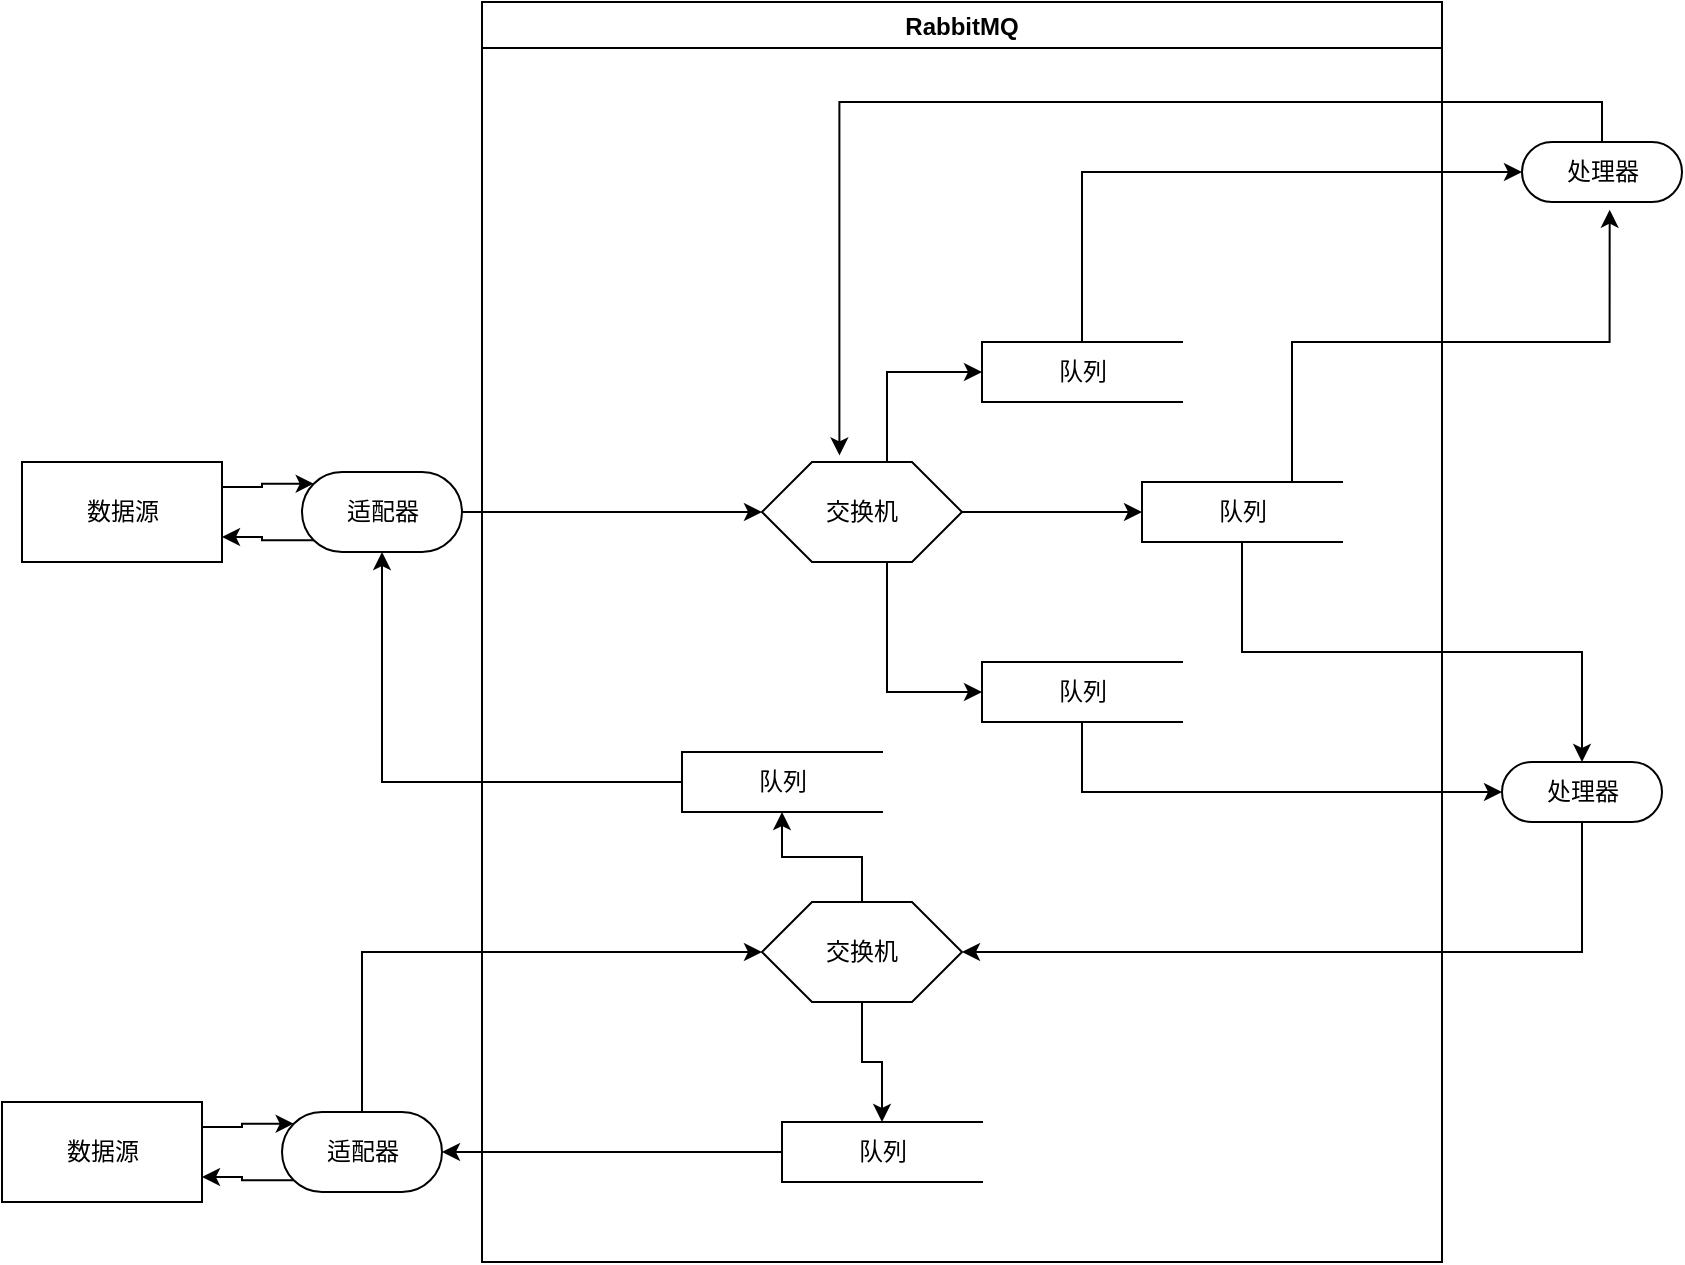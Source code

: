 <mxfile version="14.9.6" type="device"><diagram name="nyaabot" id="5d7acffa-a066-3a61-03fe-96351882024d"><mxGraphModel dx="1086" dy="840" grid="1" gridSize="10" guides="1" tooltips="1" connect="1" arrows="1" fold="1" page="1" pageScale="1" pageWidth="1100" pageHeight="850" background="#ffffff" math="0" shadow="0"><root><mxCell id="0"/><mxCell id="1" parent="0"/><mxCell id="HWqYoH9WEbI6Rjbq8eBe-38" value="RabbitMQ" style="swimlane;" parent="1" vertex="1"><mxGeometry x="340" y="110" width="480" height="630" as="geometry"/></mxCell><mxCell id="HWqYoH9WEbI6Rjbq8eBe-13" style="edgeStyle=orthogonalEdgeStyle;rounded=0;orthogonalLoop=1;jettySize=auto;html=1;exitX=1;exitY=0.25;exitDx=0;exitDy=0;entryX=0;entryY=0;entryDx=5.86;entryDy=5.86;entryPerimeter=0;" parent="1" source="HWqYoH9WEbI6Rjbq8eBe-4" target="HWqYoH9WEbI6Rjbq8eBe-8" edge="1"><mxGeometry relative="1" as="geometry"/></mxCell><mxCell id="HWqYoH9WEbI6Rjbq8eBe-4" value="数据源" style="html=1;dashed=0;whitespace=wrap;" parent="1" vertex="1"><mxGeometry x="110" y="340" width="100" height="50" as="geometry"/></mxCell><mxCell id="HWqYoH9WEbI6Rjbq8eBe-12" style="edgeStyle=orthogonalEdgeStyle;rounded=0;orthogonalLoop=1;jettySize=auto;html=1;exitX=0;exitY=0;exitDx=5.86;exitDy=34.14;exitPerimeter=0;entryX=1;entryY=0.75;entryDx=0;entryDy=0;" parent="1" source="HWqYoH9WEbI6Rjbq8eBe-8" target="HWqYoH9WEbI6Rjbq8eBe-4" edge="1"><mxGeometry relative="1" as="geometry"/></mxCell><mxCell id="HWqYoH9WEbI6Rjbq8eBe-16" style="edgeStyle=orthogonalEdgeStyle;rounded=0;orthogonalLoop=1;jettySize=auto;html=1;exitX=1;exitY=0.5;exitDx=0;exitDy=0;exitPerimeter=0;entryX=0;entryY=0.5;entryDx=0;entryDy=0;" parent="1" source="HWqYoH9WEbI6Rjbq8eBe-8" target="HWqYoH9WEbI6Rjbq8eBe-15" edge="1"><mxGeometry relative="1" as="geometry"/></mxCell><mxCell id="HWqYoH9WEbI6Rjbq8eBe-8" value="适配器" style="html=1;dashed=0;whitespace=wrap;shape=mxgraph.dfd.start" parent="1" vertex="1"><mxGeometry x="250" y="345" width="80" height="40" as="geometry"/></mxCell><mxCell id="HWqYoH9WEbI6Rjbq8eBe-35" style="edgeStyle=orthogonalEdgeStyle;rounded=0;orthogonalLoop=1;jettySize=auto;html=1;exitX=0.5;exitY=0;exitDx=0;exitDy=0;entryX=0;entryY=0.5;entryDx=0;entryDy=0;entryPerimeter=0;" parent="1" source="HWqYoH9WEbI6Rjbq8eBe-14" target="HWqYoH9WEbI6Rjbq8eBe-33" edge="1"><mxGeometry relative="1" as="geometry"/></mxCell><mxCell id="HWqYoH9WEbI6Rjbq8eBe-14" value="队列" style="html=1;dashed=0;whitespace=wrap;shape=partialRectangle;right=0;" parent="1" vertex="1"><mxGeometry x="590" y="280" width="100" height="30" as="geometry"/></mxCell><mxCell id="HWqYoH9WEbI6Rjbq8eBe-17" style="edgeStyle=orthogonalEdgeStyle;rounded=0;orthogonalLoop=1;jettySize=auto;html=1;exitX=0.625;exitY=0;exitDx=0;exitDy=0;entryX=0;entryY=0.5;entryDx=0;entryDy=0;" parent="1" source="HWqYoH9WEbI6Rjbq8eBe-15" target="HWqYoH9WEbI6Rjbq8eBe-14" edge="1"><mxGeometry relative="1" as="geometry"/></mxCell><mxCell id="HWqYoH9WEbI6Rjbq8eBe-19" style="edgeStyle=orthogonalEdgeStyle;rounded=0;orthogonalLoop=1;jettySize=auto;html=1;exitX=1;exitY=0.5;exitDx=0;exitDy=0;entryX=0;entryY=0.5;entryDx=0;entryDy=0;" parent="1" source="HWqYoH9WEbI6Rjbq8eBe-15" target="HWqYoH9WEbI6Rjbq8eBe-18" edge="1"><mxGeometry relative="1" as="geometry"/></mxCell><mxCell id="HWqYoH9WEbI6Rjbq8eBe-21" style="edgeStyle=orthogonalEdgeStyle;rounded=0;orthogonalLoop=1;jettySize=auto;html=1;exitX=0.625;exitY=1;exitDx=0;exitDy=0;entryX=0;entryY=0.5;entryDx=0;entryDy=0;" parent="1" source="HWqYoH9WEbI6Rjbq8eBe-15" target="HWqYoH9WEbI6Rjbq8eBe-20" edge="1"><mxGeometry relative="1" as="geometry"/></mxCell><mxCell id="HWqYoH9WEbI6Rjbq8eBe-15" value="交换机" style="shape=hexagon;perimeter=hexagonPerimeter2;whiteSpace=wrap;html=1;size=0.25" parent="1" vertex="1"><mxGeometry x="480" y="340" width="100" height="50" as="geometry"/></mxCell><mxCell id="HWqYoH9WEbI6Rjbq8eBe-25" style="edgeStyle=orthogonalEdgeStyle;rounded=0;orthogonalLoop=1;jettySize=auto;html=1;exitX=0.5;exitY=1;exitDx=0;exitDy=0;entryX=0.5;entryY=0.5;entryDx=0;entryDy=-15;entryPerimeter=0;" parent="1" source="HWqYoH9WEbI6Rjbq8eBe-18" target="HWqYoH9WEbI6Rjbq8eBe-22" edge="1"><mxGeometry relative="1" as="geometry"/></mxCell><mxCell id="HWqYoH9WEbI6Rjbq8eBe-34" style="edgeStyle=orthogonalEdgeStyle;rounded=0;orthogonalLoop=1;jettySize=auto;html=1;exitX=0.75;exitY=0;exitDx=0;exitDy=0;entryX=0.548;entryY=1.129;entryDx=0;entryDy=0;entryPerimeter=0;" parent="1" source="HWqYoH9WEbI6Rjbq8eBe-18" target="HWqYoH9WEbI6Rjbq8eBe-33" edge="1"><mxGeometry relative="1" as="geometry"/></mxCell><mxCell id="HWqYoH9WEbI6Rjbq8eBe-18" value="队列" style="html=1;dashed=0;whitespace=wrap;shape=partialRectangle;right=0;" parent="1" vertex="1"><mxGeometry x="670" y="350" width="100" height="30" as="geometry"/></mxCell><mxCell id="HWqYoH9WEbI6Rjbq8eBe-23" style="edgeStyle=orthogonalEdgeStyle;rounded=0;orthogonalLoop=1;jettySize=auto;html=1;exitX=0.5;exitY=1;exitDx=0;exitDy=0;entryX=0;entryY=0.5;entryDx=0;entryDy=0;entryPerimeter=0;" parent="1" source="HWqYoH9WEbI6Rjbq8eBe-20" target="HWqYoH9WEbI6Rjbq8eBe-22" edge="1"><mxGeometry relative="1" as="geometry"/></mxCell><mxCell id="HWqYoH9WEbI6Rjbq8eBe-20" value="队列" style="html=1;dashed=0;whitespace=wrap;shape=partialRectangle;right=0;" parent="1" vertex="1"><mxGeometry x="590" y="440" width="100" height="30" as="geometry"/></mxCell><mxCell id="HWqYoH9WEbI6Rjbq8eBe-27" style="edgeStyle=orthogonalEdgeStyle;rounded=0;orthogonalLoop=1;jettySize=auto;html=1;exitX=0.5;exitY=0.5;exitDx=0;exitDy=15;exitPerimeter=0;entryX=1;entryY=0.5;entryDx=0;entryDy=0;" parent="1" source="HWqYoH9WEbI6Rjbq8eBe-22" target="HWqYoH9WEbI6Rjbq8eBe-26" edge="1"><mxGeometry relative="1" as="geometry"/></mxCell><mxCell id="HWqYoH9WEbI6Rjbq8eBe-22" value="处理器" style="html=1;dashed=0;whitespace=wrap;shape=mxgraph.dfd.start" parent="1" vertex="1"><mxGeometry x="850" y="490" width="80" height="30" as="geometry"/></mxCell><mxCell id="HWqYoH9WEbI6Rjbq8eBe-29" style="edgeStyle=orthogonalEdgeStyle;rounded=0;orthogonalLoop=1;jettySize=auto;html=1;exitX=0.5;exitY=0;exitDx=0;exitDy=0;entryX=0.5;entryY=1;entryDx=0;entryDy=0;" parent="1" source="HWqYoH9WEbI6Rjbq8eBe-26" target="HWqYoH9WEbI6Rjbq8eBe-28" edge="1"><mxGeometry relative="1" as="geometry"/></mxCell><mxCell id="HWqYoH9WEbI6Rjbq8eBe-32" style="edgeStyle=orthogonalEdgeStyle;rounded=0;orthogonalLoop=1;jettySize=auto;html=1;exitX=0.5;exitY=1;exitDx=0;exitDy=0;" parent="1" source="HWqYoH9WEbI6Rjbq8eBe-26" target="HWqYoH9WEbI6Rjbq8eBe-31" edge="1"><mxGeometry relative="1" as="geometry"/></mxCell><mxCell id="HWqYoH9WEbI6Rjbq8eBe-26" value="交换机" style="shape=hexagon;perimeter=hexagonPerimeter2;whiteSpace=wrap;html=1;size=0.25" parent="1" vertex="1"><mxGeometry x="480" y="560" width="100" height="50" as="geometry"/></mxCell><mxCell id="HWqYoH9WEbI6Rjbq8eBe-30" style="edgeStyle=orthogonalEdgeStyle;rounded=0;orthogonalLoop=1;jettySize=auto;html=1;exitX=0;exitY=0.5;exitDx=0;exitDy=0;entryX=0.5;entryY=0.5;entryDx=0;entryDy=20;entryPerimeter=0;" parent="1" source="HWqYoH9WEbI6Rjbq8eBe-28" target="HWqYoH9WEbI6Rjbq8eBe-8" edge="1"><mxGeometry relative="1" as="geometry"/></mxCell><mxCell id="HWqYoH9WEbI6Rjbq8eBe-28" value="队列" style="html=1;dashed=0;whitespace=wrap;shape=partialRectangle;right=0;" parent="1" vertex="1"><mxGeometry x="440" y="485" width="100" height="30" as="geometry"/></mxCell><mxCell id="HWqYoH9WEbI6Rjbq8eBe-43" style="edgeStyle=orthogonalEdgeStyle;rounded=0;orthogonalLoop=1;jettySize=auto;html=1;exitX=0;exitY=0.5;exitDx=0;exitDy=0;entryX=1;entryY=0.5;entryDx=0;entryDy=0;entryPerimeter=0;" parent="1" source="HWqYoH9WEbI6Rjbq8eBe-31" target="HWqYoH9WEbI6Rjbq8eBe-39" edge="1"><mxGeometry relative="1" as="geometry"/></mxCell><mxCell id="HWqYoH9WEbI6Rjbq8eBe-31" value="队列" style="html=1;dashed=0;whitespace=wrap;shape=partialRectangle;right=0;" parent="1" vertex="1"><mxGeometry x="490" y="670" width="100" height="30" as="geometry"/></mxCell><mxCell id="HWqYoH9WEbI6Rjbq8eBe-36" style="edgeStyle=orthogonalEdgeStyle;rounded=0;orthogonalLoop=1;jettySize=auto;html=1;exitX=0.5;exitY=0.5;exitDx=0;exitDy=-15;exitPerimeter=0;entryX=0.387;entryY=-0.066;entryDx=0;entryDy=0;entryPerimeter=0;" parent="1" source="HWqYoH9WEbI6Rjbq8eBe-33" target="HWqYoH9WEbI6Rjbq8eBe-15" edge="1"><mxGeometry relative="1" as="geometry"/></mxCell><mxCell id="HWqYoH9WEbI6Rjbq8eBe-33" value="处理器" style="html=1;dashed=0;whitespace=wrap;shape=mxgraph.dfd.start" parent="1" vertex="1"><mxGeometry x="860" y="180" width="80" height="30" as="geometry"/></mxCell><mxCell id="HWqYoH9WEbI6Rjbq8eBe-42" style="edgeStyle=orthogonalEdgeStyle;rounded=0;orthogonalLoop=1;jettySize=auto;html=1;exitX=0;exitY=0;exitDx=5.86;exitDy=34.14;exitPerimeter=0;entryX=1;entryY=0.75;entryDx=0;entryDy=0;" parent="1" source="HWqYoH9WEbI6Rjbq8eBe-39" target="HWqYoH9WEbI6Rjbq8eBe-40" edge="1"><mxGeometry relative="1" as="geometry"/></mxCell><mxCell id="HWqYoH9WEbI6Rjbq8eBe-44" style="edgeStyle=orthogonalEdgeStyle;rounded=0;orthogonalLoop=1;jettySize=auto;html=1;exitX=0.5;exitY=0.5;exitDx=0;exitDy=-20;exitPerimeter=0;entryX=0;entryY=0.5;entryDx=0;entryDy=0;" parent="1" source="HWqYoH9WEbI6Rjbq8eBe-39" target="HWqYoH9WEbI6Rjbq8eBe-26" edge="1"><mxGeometry relative="1" as="geometry"/></mxCell><mxCell id="HWqYoH9WEbI6Rjbq8eBe-39" value="适配器" style="html=1;dashed=0;whitespace=wrap;shape=mxgraph.dfd.start" parent="1" vertex="1"><mxGeometry x="240" y="665" width="80" height="40" as="geometry"/></mxCell><mxCell id="HWqYoH9WEbI6Rjbq8eBe-41" style="edgeStyle=orthogonalEdgeStyle;rounded=0;orthogonalLoop=1;jettySize=auto;html=1;exitX=1;exitY=0.25;exitDx=0;exitDy=0;entryX=0;entryY=0;entryDx=5.86;entryDy=5.86;entryPerimeter=0;" parent="1" source="HWqYoH9WEbI6Rjbq8eBe-40" target="HWqYoH9WEbI6Rjbq8eBe-39" edge="1"><mxGeometry relative="1" as="geometry"/></mxCell><mxCell id="HWqYoH9WEbI6Rjbq8eBe-40" value="数据源" style="html=1;dashed=0;whitespace=wrap;" parent="1" vertex="1"><mxGeometry x="100" y="660" width="100" height="50" as="geometry"/></mxCell></root></mxGraphModel></diagram></mxfile>